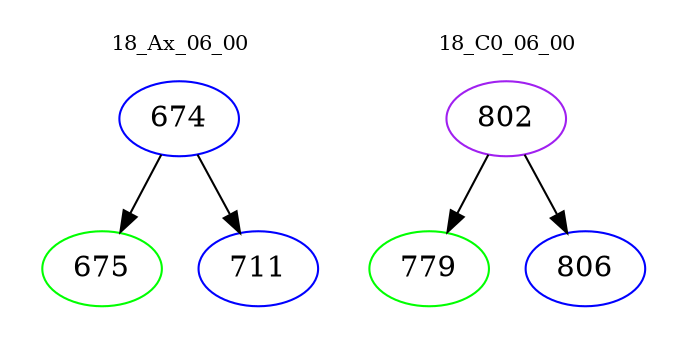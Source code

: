digraph{
subgraph cluster_0 {
color = white
label = "18_Ax_06_00";
fontsize=10;
T0_674 [label="674", color="blue"]
T0_674 -> T0_675 [color="black"]
T0_675 [label="675", color="green"]
T0_674 -> T0_711 [color="black"]
T0_711 [label="711", color="blue"]
}
subgraph cluster_1 {
color = white
label = "18_C0_06_00";
fontsize=10;
T1_802 [label="802", color="purple"]
T1_802 -> T1_779 [color="black"]
T1_779 [label="779", color="green"]
T1_802 -> T1_806 [color="black"]
T1_806 [label="806", color="blue"]
}
}
